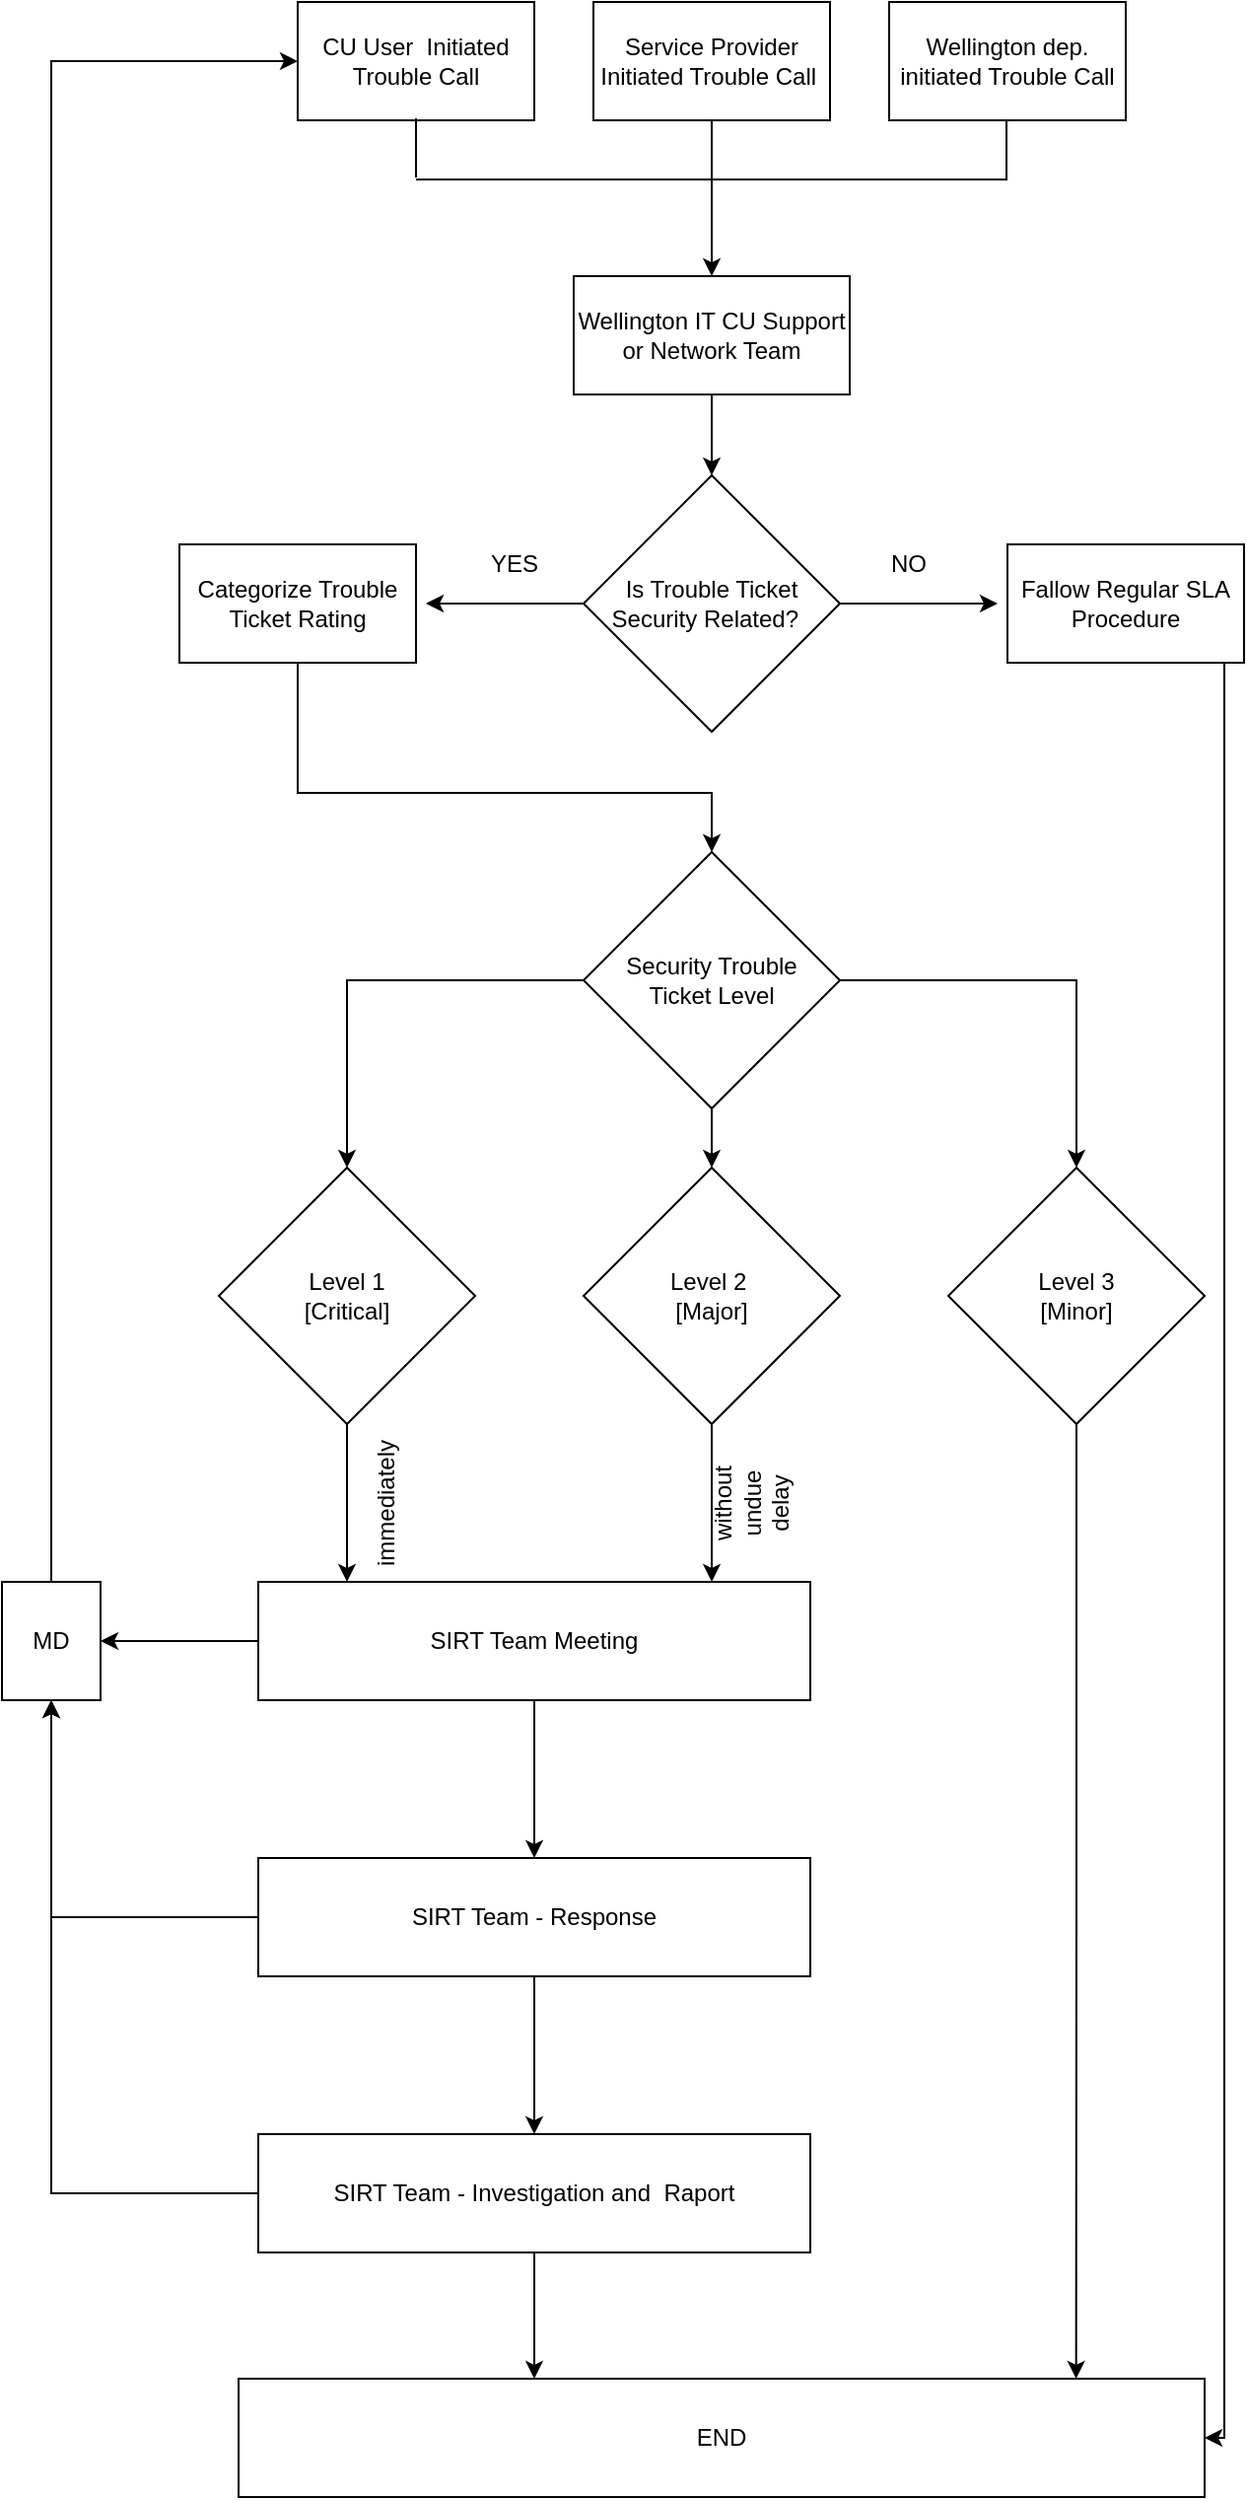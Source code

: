 <mxfile version="10.5.5" type="github"><diagram id="KJ2_a53D1GGo8SrAXgwF" name="Page-1"><mxGraphModel dx="1394" dy="753" grid="1" gridSize="10" guides="1" tooltips="1" connect="1" arrows="1" fold="1" page="1" pageScale="1" pageWidth="1169" pageHeight="1654" math="0" shadow="0"><root><mxCell id="0"/><mxCell id="1" parent="0"/><mxCell id="iHK0S9fnu3YOMKMNiOSD-1" value="CU User&amp;nbsp; Initiated Trouble Call" style="rounded=0;whiteSpace=wrap;html=1;" parent="1" vertex="1"><mxGeometry x="400" y="240" width="120" height="60" as="geometry"/></mxCell><mxCell id="iHK0S9fnu3YOMKMNiOSD-2" value="Wellington dep. initiated Trouble Call" style="rounded=0;whiteSpace=wrap;html=1;" parent="1" vertex="1"><mxGeometry x="700" y="240" width="120" height="60" as="geometry"/></mxCell><mxCell id="-r1b6HpNnSvZWwQu3AGA-6" value="" style="edgeStyle=orthogonalEdgeStyle;rounded=0;orthogonalLoop=1;jettySize=auto;html=1;" parent="1" source="iHK0S9fnu3YOMKMNiOSD-3" target="-r1b6HpNnSvZWwQu3AGA-5" edge="1"><mxGeometry relative="1" as="geometry"/></mxCell><mxCell id="iHK0S9fnu3YOMKMNiOSD-3" value="Service Provider Initiated Trouble Call&amp;nbsp;" style="rounded=0;whiteSpace=wrap;html=1;" parent="1" vertex="1"><mxGeometry x="550" y="240" width="120" height="60" as="geometry"/></mxCell><mxCell id="-r1b6HpNnSvZWwQu3AGA-8" value="" style="edgeStyle=orthogonalEdgeStyle;rounded=0;orthogonalLoop=1;jettySize=auto;html=1;" parent="1" source="-r1b6HpNnSvZWwQu3AGA-5" edge="1"><mxGeometry relative="1" as="geometry"><mxPoint x="610" y="480" as="targetPoint"/></mxGeometry></mxCell><mxCell id="-r1b6HpNnSvZWwQu3AGA-5" value="Wellington IT CU Support or Network Team" style="rounded=0;whiteSpace=wrap;html=1;" parent="1" vertex="1"><mxGeometry x="540" y="379" width="140" height="60" as="geometry"/></mxCell><mxCell id="iHK0S9fnu3YOMKMNiOSD-5" value="" style="endArrow=none;html=1;" parent="1" edge="1"><mxGeometry width="50" height="50" relative="1" as="geometry"><mxPoint x="460" y="329" as="sourcePoint"/><mxPoint x="460" y="299" as="targetPoint"/><Array as="points"><mxPoint x="460" y="299"/></Array></mxGeometry></mxCell><mxCell id="iHK0S9fnu3YOMKMNiOSD-10" value="" style="endArrow=none;html=1;" parent="1" edge="1"><mxGeometry width="50" height="50" relative="1" as="geometry"><mxPoint x="759.5" y="330" as="sourcePoint"/><mxPoint x="759.5" y="300" as="targetPoint"/><Array as="points"><mxPoint x="759.5" y="300"/></Array></mxGeometry></mxCell><mxCell id="iHK0S9fnu3YOMKMNiOSD-11" value="" style="endArrow=none;html=1;" parent="1" edge="1"><mxGeometry width="50" height="50" relative="1" as="geometry"><mxPoint x="460" y="330" as="sourcePoint"/><mxPoint x="760" y="330" as="targetPoint"/></mxGeometry></mxCell><mxCell id="-r1b6HpNnSvZWwQu3AGA-12" value="" style="edgeStyle=orthogonalEdgeStyle;rounded=0;orthogonalLoop=1;jettySize=auto;html=1;" parent="1" source="-r1b6HpNnSvZWwQu3AGA-10" edge="1"><mxGeometry relative="1" as="geometry"><mxPoint x="755" y="545" as="targetPoint"/></mxGeometry></mxCell><mxCell id="-r1b6HpNnSvZWwQu3AGA-14" value="" style="edgeStyle=orthogonalEdgeStyle;rounded=0;orthogonalLoop=1;jettySize=auto;html=1;" parent="1" source="-r1b6HpNnSvZWwQu3AGA-10" edge="1"><mxGeometry relative="1" as="geometry"><mxPoint x="465" y="545" as="targetPoint"/></mxGeometry></mxCell><mxCell id="-r1b6HpNnSvZWwQu3AGA-10" value="Is Trouble Ticket Security Related?&amp;nbsp;&amp;nbsp;" style="rhombus;whiteSpace=wrap;html=1;" parent="1" vertex="1"><mxGeometry x="545" y="480" width="130" height="130" as="geometry"/></mxCell><mxCell id="-r1b6HpNnSvZWwQu3AGA-21" value="" style="edgeStyle=orthogonalEdgeStyle;rounded=0;orthogonalLoop=1;jettySize=auto;html=1;" parent="1" source="-r1b6HpNnSvZWwQu3AGA-15" target="-r1b6HpNnSvZWwQu3AGA-17" edge="1"><mxGeometry relative="1" as="geometry"><mxPoint x="400" y="655" as="targetPoint"/><Array as="points"><mxPoint x="400" y="641"/><mxPoint x="610" y="641"/></Array></mxGeometry></mxCell><mxCell id="-r1b6HpNnSvZWwQu3AGA-15" value="Categorize Trouble Ticket Rating" style="rounded=0;whiteSpace=wrap;html=1;" parent="1" vertex="1"><mxGeometry x="340" y="515" width="120" height="60" as="geometry"/></mxCell><mxCell id="35CMBXHgQ3A-FvDgFu1n-39" value="" style="edgeStyle=orthogonalEdgeStyle;rounded=0;orthogonalLoop=1;jettySize=auto;html=1;entryX=1;entryY=0.5;entryDx=0;entryDy=0;" edge="1" parent="1" source="-r1b6HpNnSvZWwQu3AGA-16" target="35CMBXHgQ3A-FvDgFu1n-8"><mxGeometry relative="1" as="geometry"><mxPoint x="820" y="655" as="targetPoint"/><Array as="points"><mxPoint x="870" y="1475"/></Array></mxGeometry></mxCell><mxCell id="-r1b6HpNnSvZWwQu3AGA-16" value="Fallow Regular SLA Procedure&lt;br&gt;" style="rounded=0;whiteSpace=wrap;html=1;" parent="1" vertex="1"><mxGeometry x="760" y="515" width="120" height="60" as="geometry"/></mxCell><mxCell id="-r1b6HpNnSvZWwQu3AGA-23" value="" style="edgeStyle=orthogonalEdgeStyle;rounded=0;orthogonalLoop=1;jettySize=auto;html=1;" parent="1" source="-r1b6HpNnSvZWwQu3AGA-17" target="-r1b6HpNnSvZWwQu3AGA-22" edge="1"><mxGeometry relative="1" as="geometry"/></mxCell><mxCell id="-r1b6HpNnSvZWwQu3AGA-25" value="" style="edgeStyle=orthogonalEdgeStyle;rounded=0;orthogonalLoop=1;jettySize=auto;html=1;" parent="1" source="-r1b6HpNnSvZWwQu3AGA-17" target="-r1b6HpNnSvZWwQu3AGA-24" edge="1"><mxGeometry relative="1" as="geometry"/></mxCell><mxCell id="-r1b6HpNnSvZWwQu3AGA-27" value="" style="edgeStyle=orthogonalEdgeStyle;rounded=0;orthogonalLoop=1;jettySize=auto;html=1;" parent="1" source="-r1b6HpNnSvZWwQu3AGA-17" target="-r1b6HpNnSvZWwQu3AGA-26" edge="1"><mxGeometry relative="1" as="geometry"/></mxCell><mxCell id="-r1b6HpNnSvZWwQu3AGA-17" value="Security Trouble &lt;br&gt;Ticket Level" style="rhombus;whiteSpace=wrap;html=1;" parent="1" vertex="1"><mxGeometry x="545" y="671" width="130" height="130" as="geometry"/></mxCell><mxCell id="35CMBXHgQ3A-FvDgFu1n-2" value="" style="edgeStyle=orthogonalEdgeStyle;rounded=0;orthogonalLoop=1;jettySize=auto;html=1;" edge="1" parent="1" source="-r1b6HpNnSvZWwQu3AGA-26"><mxGeometry relative="1" as="geometry"><mxPoint x="425" y="1041" as="targetPoint"/></mxGeometry></mxCell><mxCell id="-r1b6HpNnSvZWwQu3AGA-26" value="Level 1&lt;br&gt;[Critical]&lt;br&gt;" style="rhombus;whiteSpace=wrap;html=1;" parent="1" vertex="1"><mxGeometry x="360" y="831" width="130" height="130" as="geometry"/></mxCell><mxCell id="35CMBXHgQ3A-FvDgFu1n-4" value="" style="edgeStyle=orthogonalEdgeStyle;rounded=0;orthogonalLoop=1;jettySize=auto;html=1;" edge="1" parent="1" source="-r1b6HpNnSvZWwQu3AGA-24"><mxGeometry relative="1" as="geometry"><mxPoint x="610" y="1041" as="targetPoint"/></mxGeometry></mxCell><mxCell id="-r1b6HpNnSvZWwQu3AGA-24" value="Level 2&amp;nbsp;&lt;br&gt;[Major]&lt;br&gt;" style="rhombus;whiteSpace=wrap;html=1;" parent="1" vertex="1"><mxGeometry x="545" y="831" width="130" height="130" as="geometry"/></mxCell><mxCell id="35CMBXHgQ3A-FvDgFu1n-22" value="" style="edgeStyle=orthogonalEdgeStyle;rounded=0;orthogonalLoop=1;jettySize=auto;html=1;entryX=0.867;entryY=0;entryDx=0;entryDy=0;entryPerimeter=0;" edge="1" parent="1" source="-r1b6HpNnSvZWwQu3AGA-22" target="35CMBXHgQ3A-FvDgFu1n-8"><mxGeometry relative="1" as="geometry"><mxPoint x="795" y="1041" as="targetPoint"/></mxGeometry></mxCell><mxCell id="-r1b6HpNnSvZWwQu3AGA-22" value="Level 3&lt;br&gt;[Minor]&lt;br&gt;" style="rhombus;whiteSpace=wrap;html=1;" parent="1" vertex="1"><mxGeometry x="730" y="831" width="130" height="130" as="geometry"/></mxCell><mxCell id="35CMBXHgQ3A-FvDgFu1n-13" value="" style="edgeStyle=orthogonalEdgeStyle;rounded=0;orthogonalLoop=1;jettySize=auto;html=1;" edge="1" parent="1" source="35CMBXHgQ3A-FvDgFu1n-7" target="35CMBXHgQ3A-FvDgFu1n-12"><mxGeometry relative="1" as="geometry"/></mxCell><mxCell id="35CMBXHgQ3A-FvDgFu1n-16" value="" style="edgeStyle=orthogonalEdgeStyle;rounded=0;orthogonalLoop=1;jettySize=auto;html=1;" edge="1" parent="1" source="35CMBXHgQ3A-FvDgFu1n-7" target="35CMBXHgQ3A-FvDgFu1n-15"><mxGeometry relative="1" as="geometry"/></mxCell><mxCell id="35CMBXHgQ3A-FvDgFu1n-7" value="SIRT Team Meeting&lt;br&gt;" style="rounded=0;whiteSpace=wrap;html=1;" vertex="1" parent="1"><mxGeometry x="380" y="1041" width="280" height="60" as="geometry"/></mxCell><mxCell id="35CMBXHgQ3A-FvDgFu1n-18" value="" style="edgeStyle=orthogonalEdgeStyle;rounded=0;orthogonalLoop=1;jettySize=auto;html=1;" edge="1" parent="1" source="35CMBXHgQ3A-FvDgFu1n-15" target="35CMBXHgQ3A-FvDgFu1n-17"><mxGeometry relative="1" as="geometry"/></mxCell><mxCell id="35CMBXHgQ3A-FvDgFu1n-28" value="" style="edgeStyle=orthogonalEdgeStyle;rounded=0;orthogonalLoop=1;jettySize=auto;html=1;entryX=0.5;entryY=1;entryDx=0;entryDy=0;" edge="1" parent="1" source="35CMBXHgQ3A-FvDgFu1n-15" target="35CMBXHgQ3A-FvDgFu1n-12"><mxGeometry relative="1" as="geometry"><mxPoint x="280" y="1211" as="targetPoint"/></mxGeometry></mxCell><mxCell id="35CMBXHgQ3A-FvDgFu1n-15" value="SIRT Team - Response&lt;br&gt;" style="rounded=0;whiteSpace=wrap;html=1;" vertex="1" parent="1"><mxGeometry x="380" y="1181" width="280" height="60" as="geometry"/></mxCell><mxCell id="35CMBXHgQ3A-FvDgFu1n-23" value="" style="edgeStyle=orthogonalEdgeStyle;rounded=0;orthogonalLoop=1;jettySize=auto;html=1;" edge="1" parent="1" source="35CMBXHgQ3A-FvDgFu1n-17" target="35CMBXHgQ3A-FvDgFu1n-8"><mxGeometry relative="1" as="geometry"><Array as="points"><mxPoint x="520" y="1421"/><mxPoint x="520" y="1421"/></Array></mxGeometry></mxCell><mxCell id="35CMBXHgQ3A-FvDgFu1n-17" value="SIRT Team - Investigation and&amp;nbsp; Raport&lt;br&gt;" style="rounded=0;whiteSpace=wrap;html=1;" vertex="1" parent="1"><mxGeometry x="380" y="1321" width="280" height="60" as="geometry"/></mxCell><mxCell id="35CMBXHgQ3A-FvDgFu1n-30" value="" style="edgeStyle=orthogonalEdgeStyle;rounded=0;orthogonalLoop=1;jettySize=auto;html=1;entryX=0;entryY=0.5;entryDx=0;entryDy=0;" edge="1" parent="1" source="35CMBXHgQ3A-FvDgFu1n-12" target="iHK0S9fnu3YOMKMNiOSD-1"><mxGeometry relative="1" as="geometry"><mxPoint x="275" y="961" as="targetPoint"/><Array as="points"><mxPoint x="275" y="270"/></Array></mxGeometry></mxCell><mxCell id="35CMBXHgQ3A-FvDgFu1n-12" value="MD&lt;br&gt;" style="rounded=0;whiteSpace=wrap;html=1;" vertex="1" parent="1"><mxGeometry x="250" y="1041" width="50" height="60" as="geometry"/></mxCell><mxCell id="35CMBXHgQ3A-FvDgFu1n-26" value="" style="edgeStyle=orthogonalEdgeStyle;rounded=0;orthogonalLoop=1;jettySize=auto;html=1;exitX=0;exitY=0.5;exitDx=0;exitDy=0;entryX=0.5;entryY=1;entryDx=0;entryDy=0;" edge="1" parent="1" source="35CMBXHgQ3A-FvDgFu1n-17" target="35CMBXHgQ3A-FvDgFu1n-12"><mxGeometry relative="1" as="geometry"><mxPoint x="280" y="1111" as="targetPoint"/></mxGeometry></mxCell><mxCell id="35CMBXHgQ3A-FvDgFu1n-8" value="END" style="rounded=0;whiteSpace=wrap;html=1;" vertex="1" parent="1"><mxGeometry x="370" y="1445" width="490" height="60" as="geometry"/></mxCell><mxCell id="35CMBXHgQ3A-FvDgFu1n-9" value="&lt;span id=&quot;docs-internal-guid-8dfdb946-7fff-b210-fd6d-88d1084e0ddc&quot;&gt;&lt;span&gt;immediately&lt;/span&gt;&lt;/span&gt;" style="text;html=1;strokeColor=none;fillColor=none;align=center;verticalAlign=middle;whiteSpace=wrap;rounded=0;rotation=-90;" vertex="1" parent="1"><mxGeometry x="425" y="991" width="40" height="20" as="geometry"/></mxCell><mxCell id="35CMBXHgQ3A-FvDgFu1n-10" value="&lt;span id=&quot;docs-internal-guid-6e3599e8-7fff-3344-44cd-791d53078abe&quot;&gt;&lt;span&gt;&lt;br&gt;without undue delay&lt;/span&gt;&lt;/span&gt;&lt;br&gt;" style="text;html=1;strokeColor=none;fillColor=none;align=center;verticalAlign=middle;whiteSpace=wrap;rounded=0;rotation=-90;" vertex="1" parent="1"><mxGeometry x="600" y="991" width="46" height="20" as="geometry"/></mxCell><mxCell id="35CMBXHgQ3A-FvDgFu1n-34" value="NO" style="text;html=1;strokeColor=none;fillColor=none;align=center;verticalAlign=middle;whiteSpace=wrap;rounded=0;" vertex="1" parent="1"><mxGeometry x="690" y="515" width="40" height="20" as="geometry"/></mxCell><mxCell id="35CMBXHgQ3A-FvDgFu1n-35" value="YES" style="text;html=1;strokeColor=none;fillColor=none;align=center;verticalAlign=middle;whiteSpace=wrap;rounded=0;" vertex="1" parent="1"><mxGeometry x="490" y="515" width="40" height="20" as="geometry"/></mxCell></root></mxGraphModel></diagram></mxfile>